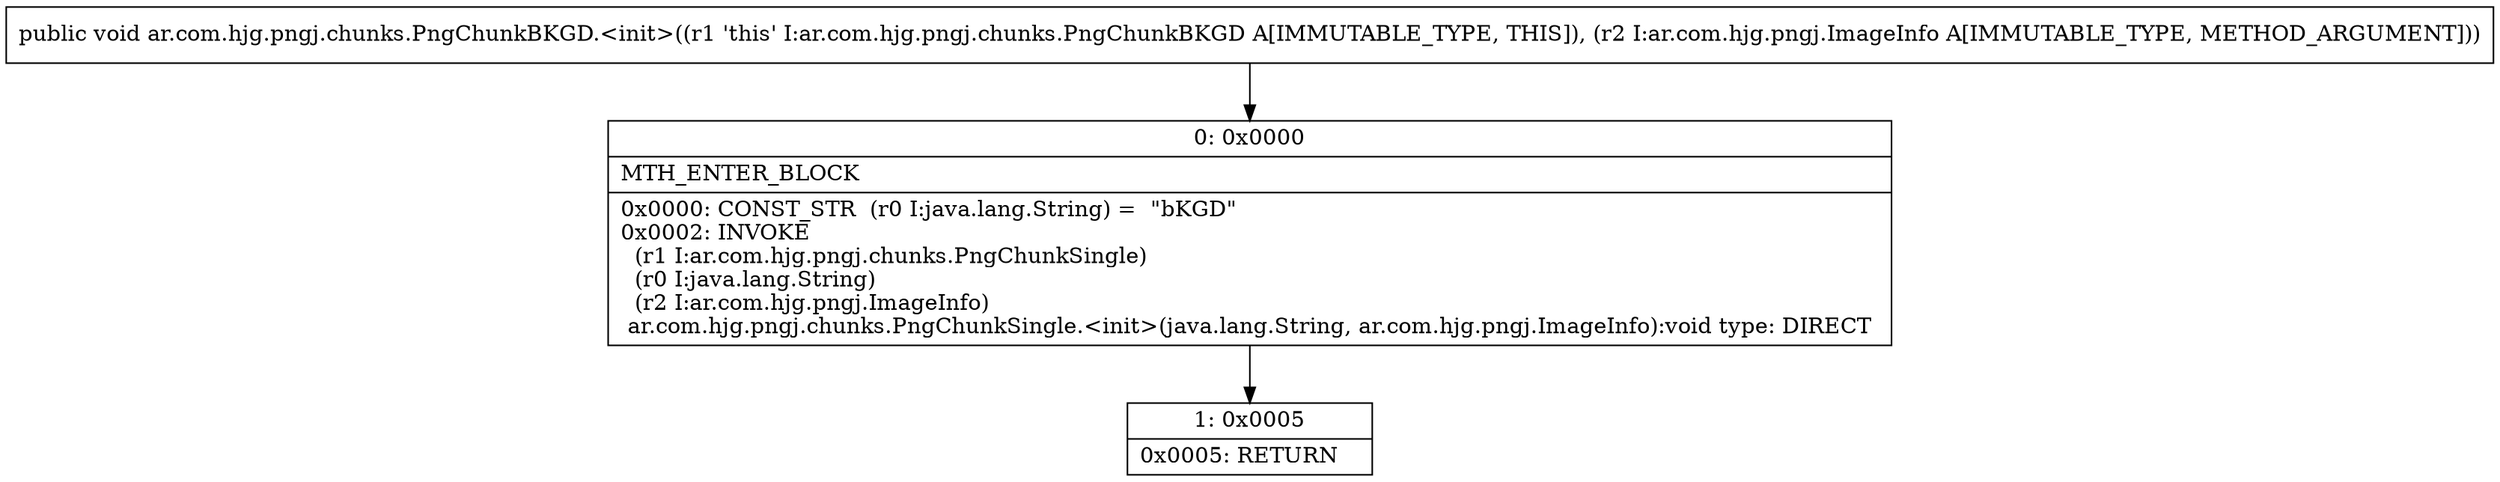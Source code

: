digraph "CFG forar.com.hjg.pngj.chunks.PngChunkBKGD.\<init\>(Lar\/com\/hjg\/pngj\/ImageInfo;)V" {
Node_0 [shape=record,label="{0\:\ 0x0000|MTH_ENTER_BLOCK\l|0x0000: CONST_STR  (r0 I:java.lang.String) =  \"bKGD\" \l0x0002: INVOKE  \l  (r1 I:ar.com.hjg.pngj.chunks.PngChunkSingle)\l  (r0 I:java.lang.String)\l  (r2 I:ar.com.hjg.pngj.ImageInfo)\l ar.com.hjg.pngj.chunks.PngChunkSingle.\<init\>(java.lang.String, ar.com.hjg.pngj.ImageInfo):void type: DIRECT \l}"];
Node_1 [shape=record,label="{1\:\ 0x0005|0x0005: RETURN   \l}"];
MethodNode[shape=record,label="{public void ar.com.hjg.pngj.chunks.PngChunkBKGD.\<init\>((r1 'this' I:ar.com.hjg.pngj.chunks.PngChunkBKGD A[IMMUTABLE_TYPE, THIS]), (r2 I:ar.com.hjg.pngj.ImageInfo A[IMMUTABLE_TYPE, METHOD_ARGUMENT])) }"];
MethodNode -> Node_0;
Node_0 -> Node_1;
}

